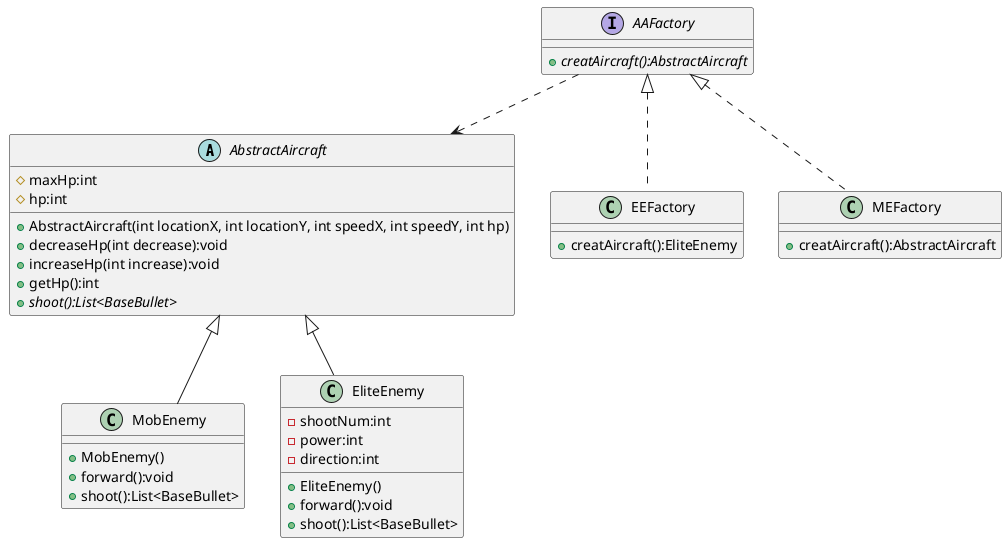 @startuml
'https://plantuml.com/sequence-diagram

abstract class AbstractAircraft
{
	# maxHp:int
    # hp:int
    + AbstractAircraft(int locationX, int locationY, int speedX, int speedY, int hp)
    + decreaseHp(int decrease):void
    + increaseHp(int increase):void
    + getHp():int
    + {abstract} shoot():List<BaseBullet>
 }

 class MobEnemy {
     + MobEnemy()
     + forward():void
     + shoot():List<BaseBullet>
 }
 AbstractAircraft <|-- MobEnemy

class EliteEnemy {
    - shootNum:int
    - power:int
    - direction:int
    + EliteEnemy()
    + forward():void
    + shoot():List<BaseBullet>
}
AbstractAircraft <|-- EliteEnemy

interface AAFactory {
    + {abstract} creatAircraft():AbstractAircraft
}
AAFactory ..> AbstractAircraft

class EEFactory{
    + creatAircraft():EliteEnemy
}
AAFactory <|.. EEFactory

class MEFactory{
    + creatAircraft():AbstractAircraft
}
AAFactory <|.. MEFactory
@enduml